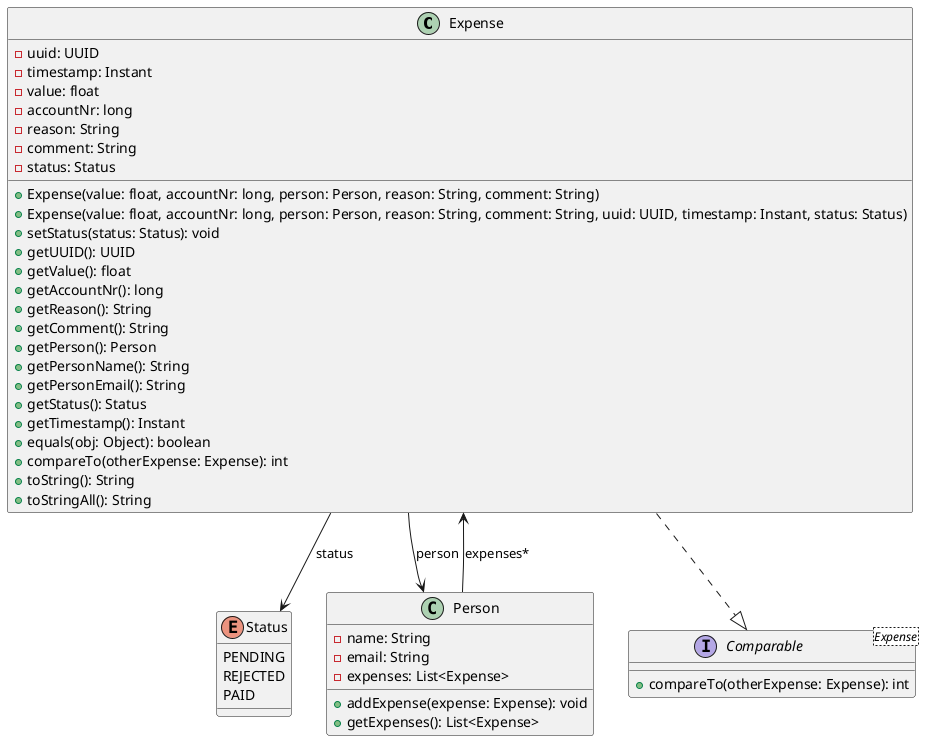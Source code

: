 @startuml Expense Class Diagram

' Class definition for Expense
class Expense {
  - uuid: UUID
  - timestamp: Instant
  - value: float
  - accountNr: long
  - reason: String
  - comment: String
  - status: Status
  + Expense(value: float, accountNr: long, person: Person, reason: String, comment: String)
  + Expense(value: float, accountNr: long, person: Person, reason: String, comment: String, uuid: UUID, timestamp: Instant, status: Status)
  + setStatus(status: Status): void
  + getUUID(): UUID
  + getValue(): float
  + getAccountNr(): long
  + getReason(): String
  + getComment(): String
  + getPerson(): Person
  + getPersonName(): String
  + getPersonEmail(): String
  + getStatus(): Status
  + getTimestamp(): Instant
  + equals(obj: Object): boolean
  + compareTo(otherExpense: Expense): int
  + toString(): String
  + toStringAll(): String
}

' Status enum
enum Status {
  PENDING
  REJECTED
  PAID
}

' Person class (simplified for relation)
class Person {
  - name: String
  - email: String
  - expenses: List<Expense>
  + addExpense(expense: Expense): void
  + getExpenses(): List<Expense>
  ' ...other methods omitted for clarity
}

' Relationships
Expense --> Status: status
Expense --> Person: person
Person --> Expense: expenses*

' Interfaces
interface Comparable<Expense> {
  + compareTo(otherExpense: Expense): int
}

Expense ..|> Comparable

@enduml
